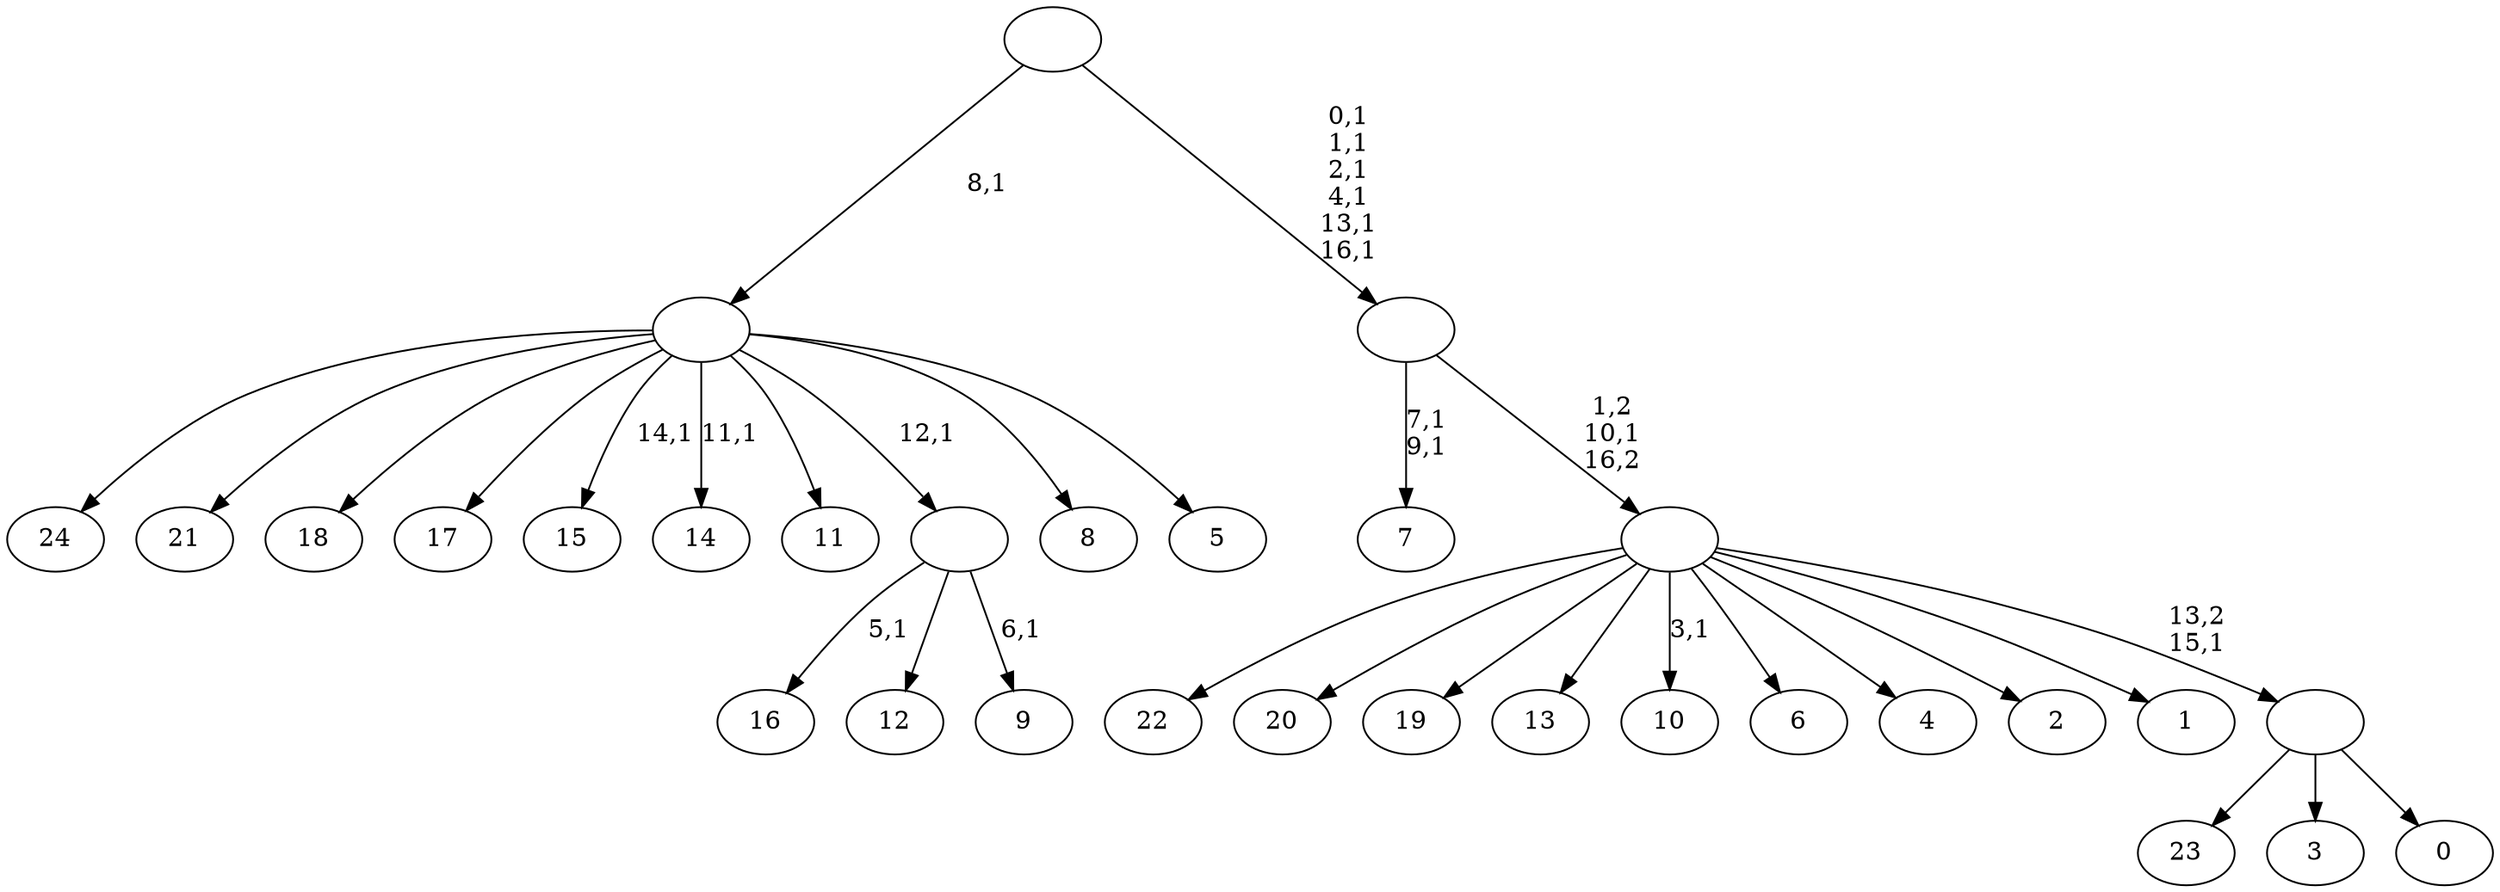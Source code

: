 digraph T {
	42 [label="24"]
	41 [label="23"]
	40 [label="22"]
	39 [label="21"]
	38 [label="20"]
	37 [label="19"]
	36 [label="18"]
	35 [label="17"]
	34 [label="16"]
	32 [label="15"]
	30 [label="14"]
	28 [label="13"]
	27 [label="12"]
	26 [label="11"]
	25 [label="10"]
	23 [label="9"]
	21 [label=""]
	20 [label="8"]
	19 [label="7"]
	16 [label="6"]
	15 [label="5"]
	14 [label=""]
	13 [label="4"]
	12 [label="3"]
	11 [label="2"]
	10 [label="1"]
	9 [label="0"]
	8 [label=""]
	7 [label=""]
	6 [label=""]
	0 [label=""]
	21 -> 23 [label="6,1"]
	21 -> 34 [label="5,1"]
	21 -> 27 [label=""]
	14 -> 30 [label="11,1"]
	14 -> 32 [label="14,1"]
	14 -> 42 [label=""]
	14 -> 39 [label=""]
	14 -> 36 [label=""]
	14 -> 35 [label=""]
	14 -> 26 [label=""]
	14 -> 21 [label="12,1"]
	14 -> 20 [label=""]
	14 -> 15 [label=""]
	8 -> 41 [label=""]
	8 -> 12 [label=""]
	8 -> 9 [label=""]
	7 -> 25 [label="3,1"]
	7 -> 40 [label=""]
	7 -> 38 [label=""]
	7 -> 37 [label=""]
	7 -> 28 [label=""]
	7 -> 16 [label=""]
	7 -> 13 [label=""]
	7 -> 11 [label=""]
	7 -> 10 [label=""]
	7 -> 8 [label="13,2\n15,1"]
	6 -> 19 [label="7,1\n9,1"]
	6 -> 7 [label="1,2\n10,1\n16,2"]
	0 -> 6 [label="0,1\n1,1\n2,1\n4,1\n13,1\n16,1"]
	0 -> 14 [label="8,1"]
}

